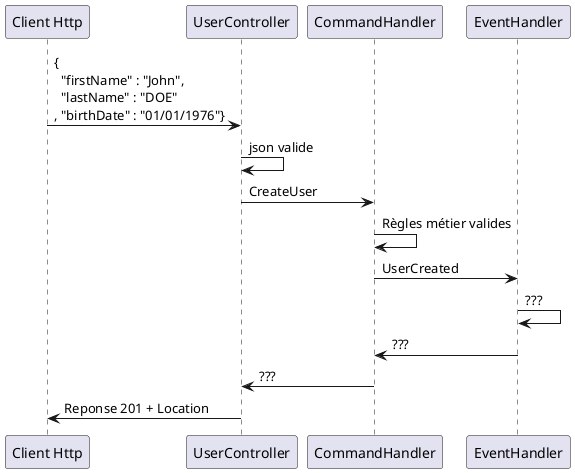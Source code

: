@startuml

participant "Client Http"
participant UserController
participant CommandHandler
participant EventHandler

"Client Http"-> UserController : {\n  "firstName" : "John", \n  "lastName" : "DOE"\n, "birthDate" : "01/01/1976"}

UserController->UserController : json valide
UserController-> CommandHandler : CreateUser
CommandHandler -> CommandHandler : Règles métier valides
CommandHandler -> EventHandler : UserCreated
EventHandler -> EventHandler : ???
EventHandler -> CommandHandler : ???
CommandHandler -> UserController : ???
UserController -> "Client Http" : Reponse 201 + Location

@enduml